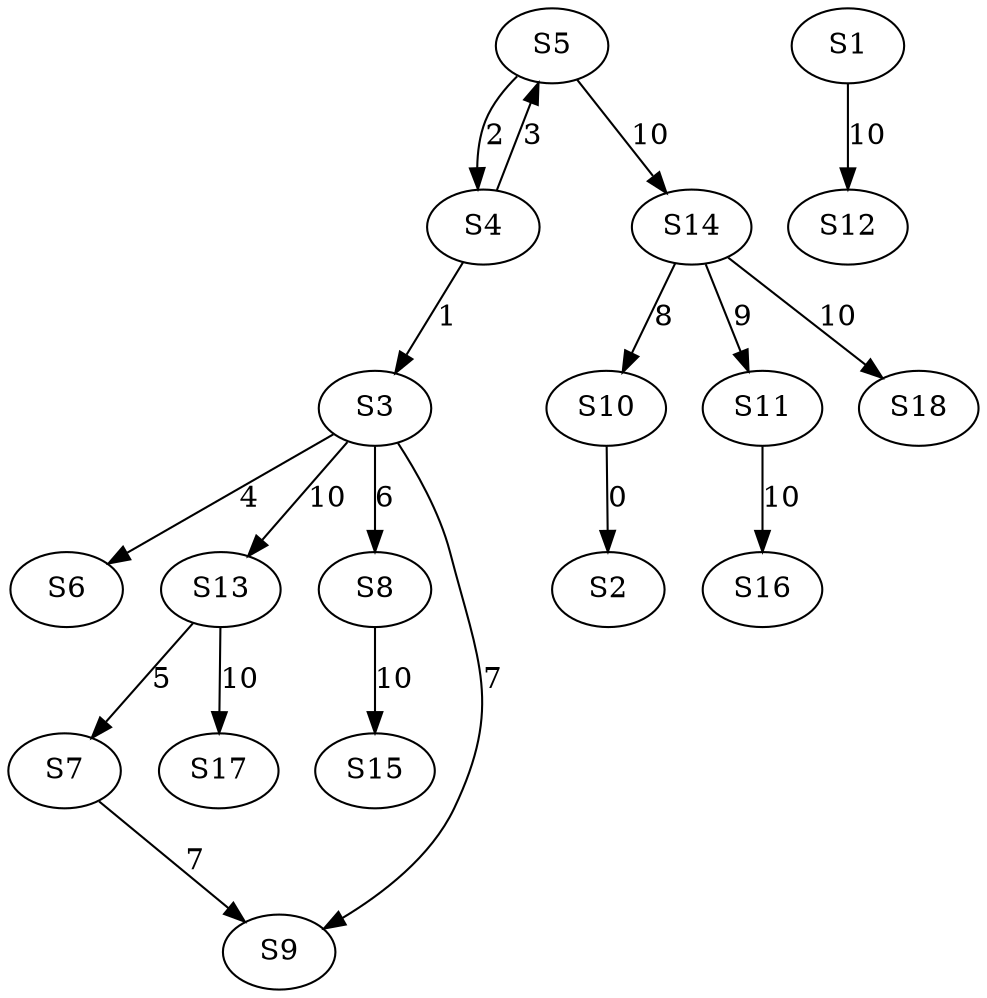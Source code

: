 strict digraph {
	S10 -> S2 [ label = 0 ];
	S4 -> S3 [ label = 1 ];
	S5 -> S4 [ label = 2 ];
	S4 -> S5 [ label = 3 ];
	S3 -> S6 [ label = 4 ];
	S13 -> S7 [ label = 5 ];
	S3 -> S8 [ label = 6 ];
	S3 -> S9 [ label = 7 ];
	S14 -> S10 [ label = 8 ];
	S14 -> S11 [ label = 9 ];
	S1 -> S12 [ label = 10 ];
	S3 -> S13 [ label = 10 ];
	S5 -> S14 [ label = 10 ];
	S8 -> S15 [ label = 10 ];
	S11 -> S16 [ label = 10 ];
	S13 -> S17 [ label = 10 ];
	S14 -> S18 [ label = 10 ];
	S7 -> S9 [ label = 7 ];
}